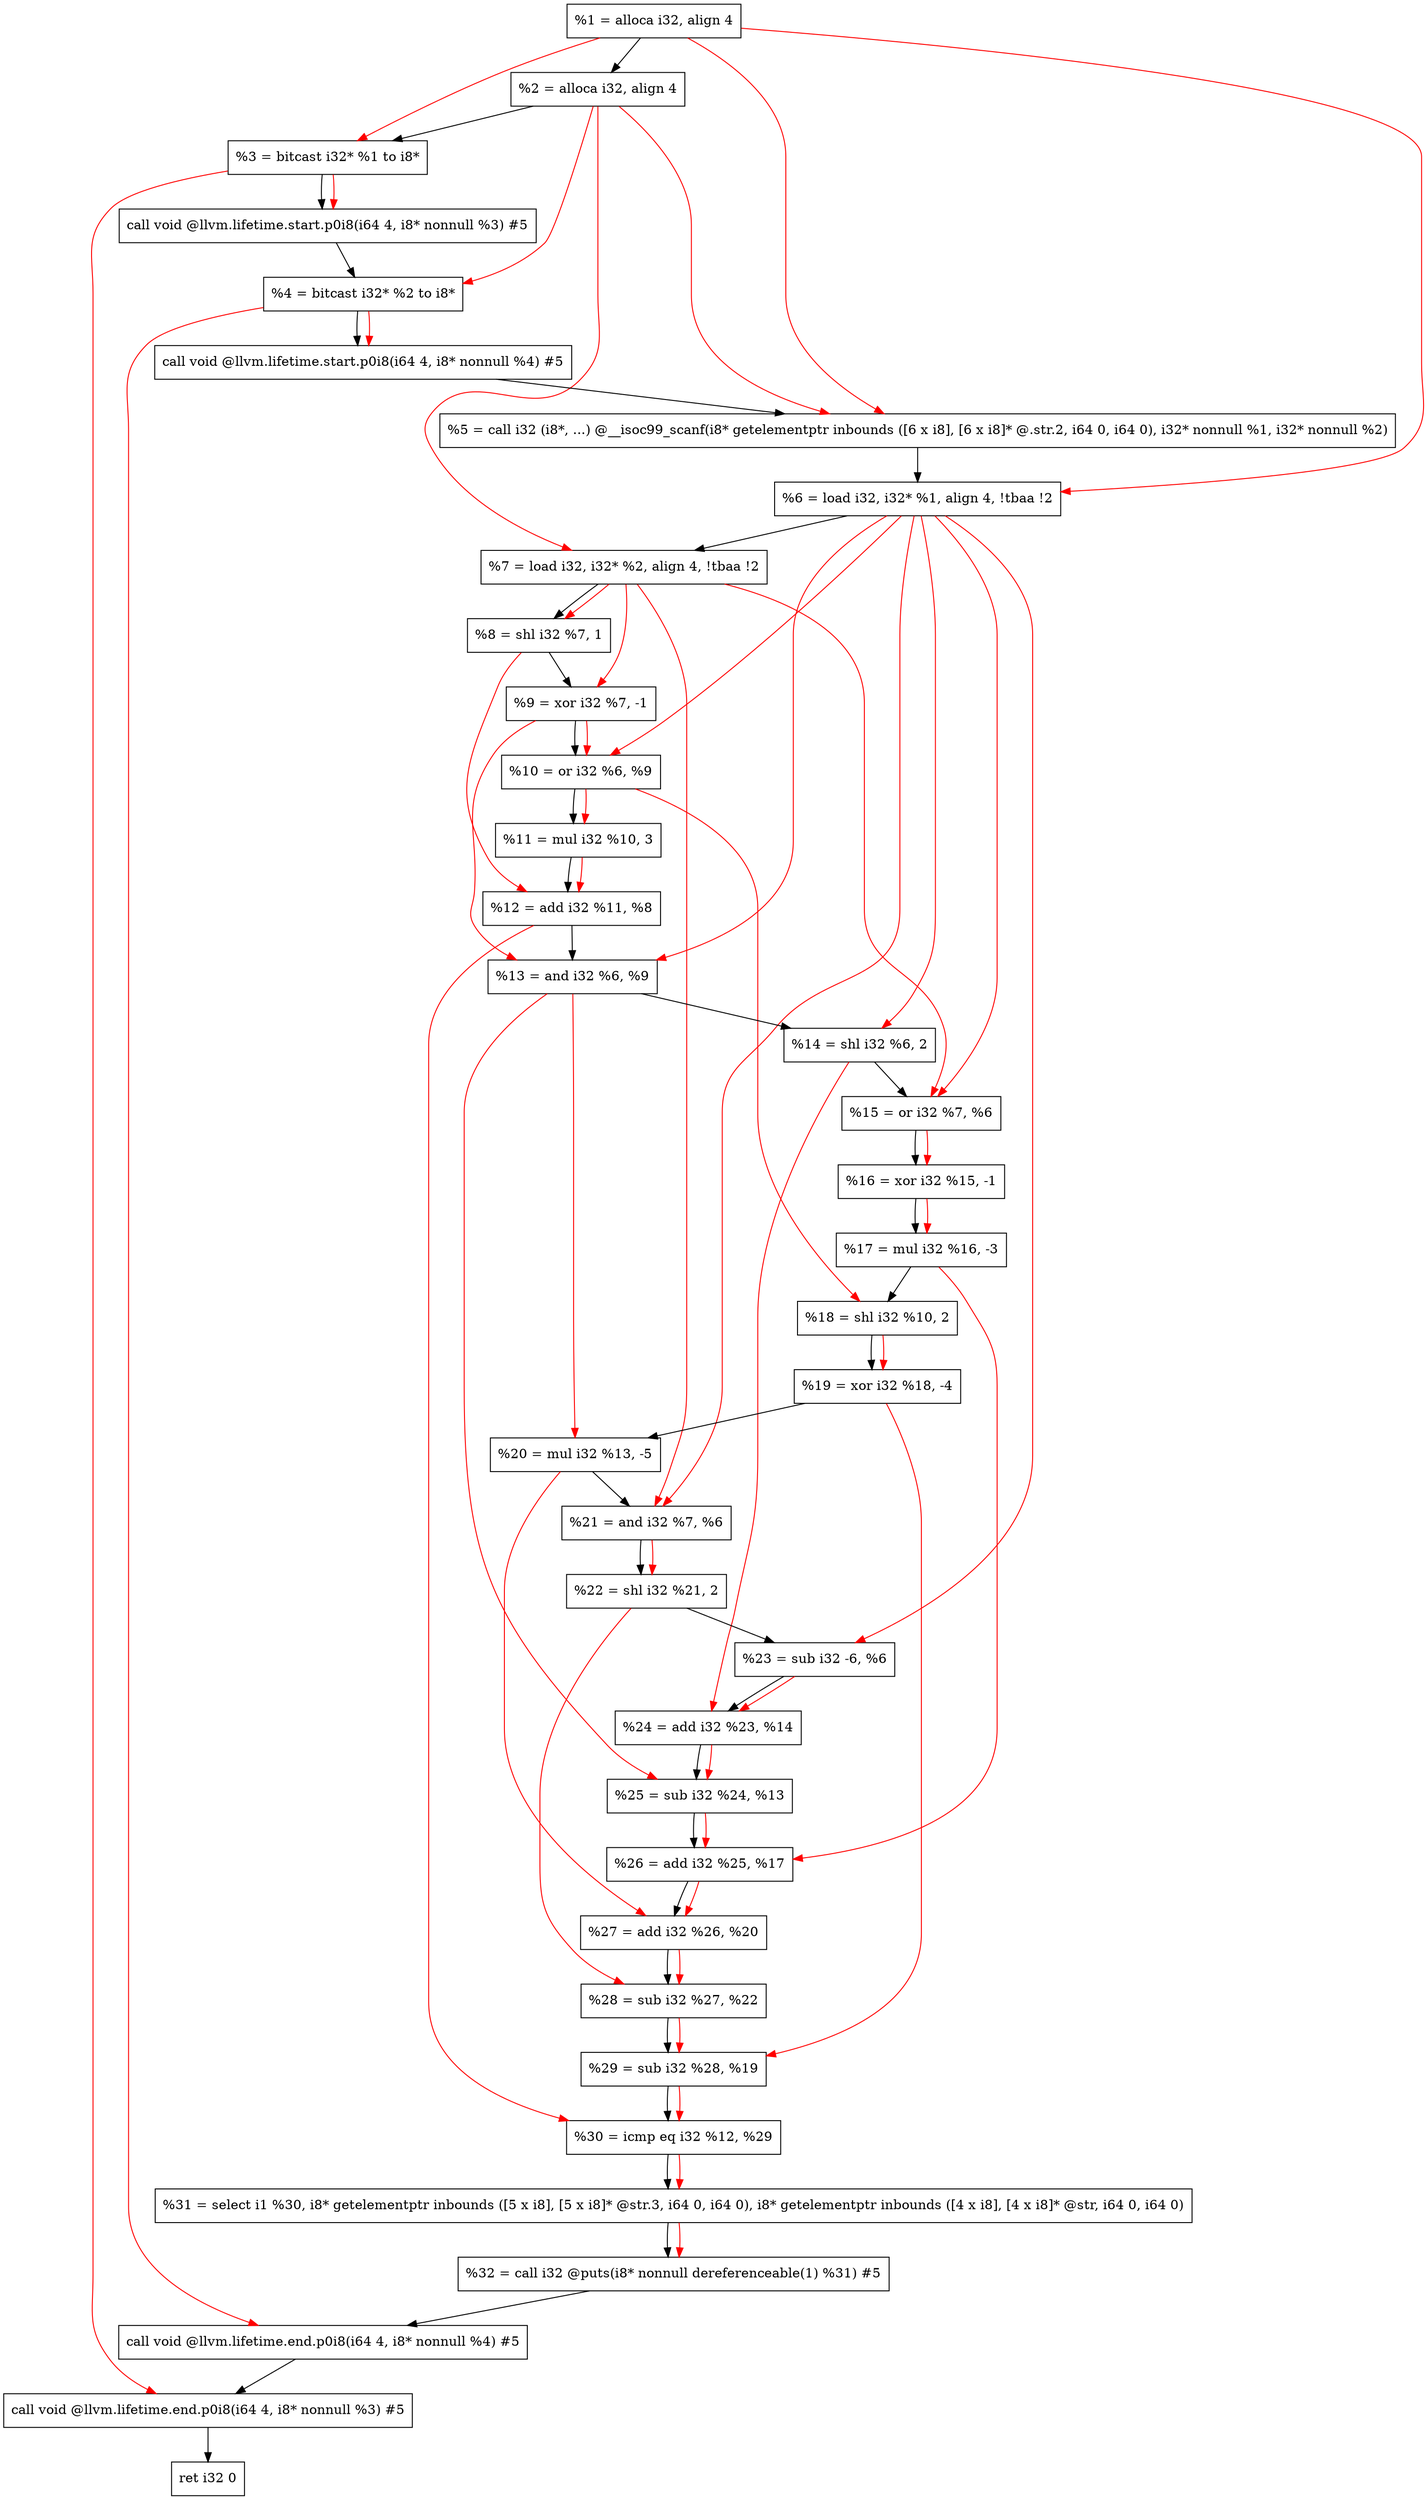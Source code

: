 digraph "DFG for'main' function" {
	Node0x1652d18[shape=record, label="  %1 = alloca i32, align 4"];
	Node0x1652d98[shape=record, label="  %2 = alloca i32, align 4"];
	Node0x1652e28[shape=record, label="  %3 = bitcast i32* %1 to i8*"];
	Node0x1653288[shape=record, label="  call void @llvm.lifetime.start.p0i8(i64 4, i8* nonnull %3) #5"];
	Node0x1653368[shape=record, label="  %4 = bitcast i32* %2 to i8*"];
	Node0x1653488[shape=record, label="  call void @llvm.lifetime.start.p0i8(i64 4, i8* nonnull %4) #5"];
	Node0x16536c0[shape=record, label="  %5 = call i32 (i8*, ...) @__isoc99_scanf(i8* getelementptr inbounds ([6 x i8], [6 x i8]* @.str.2, i64 0, i64 0), i32* nonnull %1, i32* nonnull %2)"];
	Node0x1653778[shape=record, label="  %6 = load i32, i32* %1, align 4, !tbaa !2"];
	Node0x16546e8[shape=record, label="  %7 = load i32, i32* %2, align 4, !tbaa !2"];
	Node0x1654d70[shape=record, label="  %8 = shl i32 %7, 1"];
	Node0x1654de0[shape=record, label="  %9 = xor i32 %7, -1"];
	Node0x1654e50[shape=record, label="  %10 = or i32 %6, %9"];
	Node0x1654ec0[shape=record, label="  %11 = mul i32 %10, 3"];
	Node0x1654f30[shape=record, label="  %12 = add i32 %11, %8"];
	Node0x1654fa0[shape=record, label="  %13 = and i32 %6, %9"];
	Node0x1655010[shape=record, label="  %14 = shl i32 %6, 2"];
	Node0x1655080[shape=record, label="  %15 = or i32 %7, %6"];
	Node0x16550f0[shape=record, label="  %16 = xor i32 %15, -1"];
	Node0x1655160[shape=record, label="  %17 = mul i32 %16, -3"];
	Node0x16551d0[shape=record, label="  %18 = shl i32 %10, 2"];
	Node0x1655240[shape=record, label="  %19 = xor i32 %18, -4"];
	Node0x16552b0[shape=record, label="  %20 = mul i32 %13, -5"];
	Node0x1655320[shape=record, label="  %21 = and i32 %7, %6"];
	Node0x1655390[shape=record, label="  %22 = shl i32 %21, 2"];
	Node0x1655400[shape=record, label="  %23 = sub i32 -6, %6"];
	Node0x1655470[shape=record, label="  %24 = add i32 %23, %14"];
	Node0x16554e0[shape=record, label="  %25 = sub i32 %24, %13"];
	Node0x1655550[shape=record, label="  %26 = add i32 %25, %17"];
	Node0x16555c0[shape=record, label="  %27 = add i32 %26, %20"];
	Node0x1655630[shape=record, label="  %28 = sub i32 %27, %22"];
	Node0x16556a0[shape=record, label="  %29 = sub i32 %28, %19"];
	Node0x1655710[shape=record, label="  %30 = icmp eq i32 %12, %29"];
	Node0x15f39d8[shape=record, label="  %31 = select i1 %30, i8* getelementptr inbounds ([5 x i8], [5 x i8]* @str.3, i64 0, i64 0), i8* getelementptr inbounds ([4 x i8], [4 x i8]* @str, i64 0, i64 0)"];
	Node0x16557a0[shape=record, label="  %32 = call i32 @puts(i8* nonnull dereferenceable(1) %31) #5"];
	Node0x1655c08[shape=record, label="  call void @llvm.lifetime.end.p0i8(i64 4, i8* nonnull %4) #5"];
	Node0x1655d68[shape=record, label="  call void @llvm.lifetime.end.p0i8(i64 4, i8* nonnull %3) #5"];
	Node0x1655e28[shape=record, label="  ret i32 0"];
	Node0x1652d18 -> Node0x1652d98;
	Node0x1652d98 -> Node0x1652e28;
	Node0x1652e28 -> Node0x1653288;
	Node0x1653288 -> Node0x1653368;
	Node0x1653368 -> Node0x1653488;
	Node0x1653488 -> Node0x16536c0;
	Node0x16536c0 -> Node0x1653778;
	Node0x1653778 -> Node0x16546e8;
	Node0x16546e8 -> Node0x1654d70;
	Node0x1654d70 -> Node0x1654de0;
	Node0x1654de0 -> Node0x1654e50;
	Node0x1654e50 -> Node0x1654ec0;
	Node0x1654ec0 -> Node0x1654f30;
	Node0x1654f30 -> Node0x1654fa0;
	Node0x1654fa0 -> Node0x1655010;
	Node0x1655010 -> Node0x1655080;
	Node0x1655080 -> Node0x16550f0;
	Node0x16550f0 -> Node0x1655160;
	Node0x1655160 -> Node0x16551d0;
	Node0x16551d0 -> Node0x1655240;
	Node0x1655240 -> Node0x16552b0;
	Node0x16552b0 -> Node0x1655320;
	Node0x1655320 -> Node0x1655390;
	Node0x1655390 -> Node0x1655400;
	Node0x1655400 -> Node0x1655470;
	Node0x1655470 -> Node0x16554e0;
	Node0x16554e0 -> Node0x1655550;
	Node0x1655550 -> Node0x16555c0;
	Node0x16555c0 -> Node0x1655630;
	Node0x1655630 -> Node0x16556a0;
	Node0x16556a0 -> Node0x1655710;
	Node0x1655710 -> Node0x15f39d8;
	Node0x15f39d8 -> Node0x16557a0;
	Node0x16557a0 -> Node0x1655c08;
	Node0x1655c08 -> Node0x1655d68;
	Node0x1655d68 -> Node0x1655e28;
edge [color=red]
	Node0x1652d18 -> Node0x1652e28;
	Node0x1652e28 -> Node0x1653288;
	Node0x1652d98 -> Node0x1653368;
	Node0x1653368 -> Node0x1653488;
	Node0x1652d18 -> Node0x16536c0;
	Node0x1652d98 -> Node0x16536c0;
	Node0x1652d18 -> Node0x1653778;
	Node0x1652d98 -> Node0x16546e8;
	Node0x16546e8 -> Node0x1654d70;
	Node0x16546e8 -> Node0x1654de0;
	Node0x1653778 -> Node0x1654e50;
	Node0x1654de0 -> Node0x1654e50;
	Node0x1654e50 -> Node0x1654ec0;
	Node0x1654ec0 -> Node0x1654f30;
	Node0x1654d70 -> Node0x1654f30;
	Node0x1653778 -> Node0x1654fa0;
	Node0x1654de0 -> Node0x1654fa0;
	Node0x1653778 -> Node0x1655010;
	Node0x16546e8 -> Node0x1655080;
	Node0x1653778 -> Node0x1655080;
	Node0x1655080 -> Node0x16550f0;
	Node0x16550f0 -> Node0x1655160;
	Node0x1654e50 -> Node0x16551d0;
	Node0x16551d0 -> Node0x1655240;
	Node0x1654fa0 -> Node0x16552b0;
	Node0x16546e8 -> Node0x1655320;
	Node0x1653778 -> Node0x1655320;
	Node0x1655320 -> Node0x1655390;
	Node0x1653778 -> Node0x1655400;
	Node0x1655400 -> Node0x1655470;
	Node0x1655010 -> Node0x1655470;
	Node0x1655470 -> Node0x16554e0;
	Node0x1654fa0 -> Node0x16554e0;
	Node0x16554e0 -> Node0x1655550;
	Node0x1655160 -> Node0x1655550;
	Node0x1655550 -> Node0x16555c0;
	Node0x16552b0 -> Node0x16555c0;
	Node0x16555c0 -> Node0x1655630;
	Node0x1655390 -> Node0x1655630;
	Node0x1655630 -> Node0x16556a0;
	Node0x1655240 -> Node0x16556a0;
	Node0x1654f30 -> Node0x1655710;
	Node0x16556a0 -> Node0x1655710;
	Node0x1655710 -> Node0x15f39d8;
	Node0x15f39d8 -> Node0x16557a0;
	Node0x1653368 -> Node0x1655c08;
	Node0x1652e28 -> Node0x1655d68;
}
